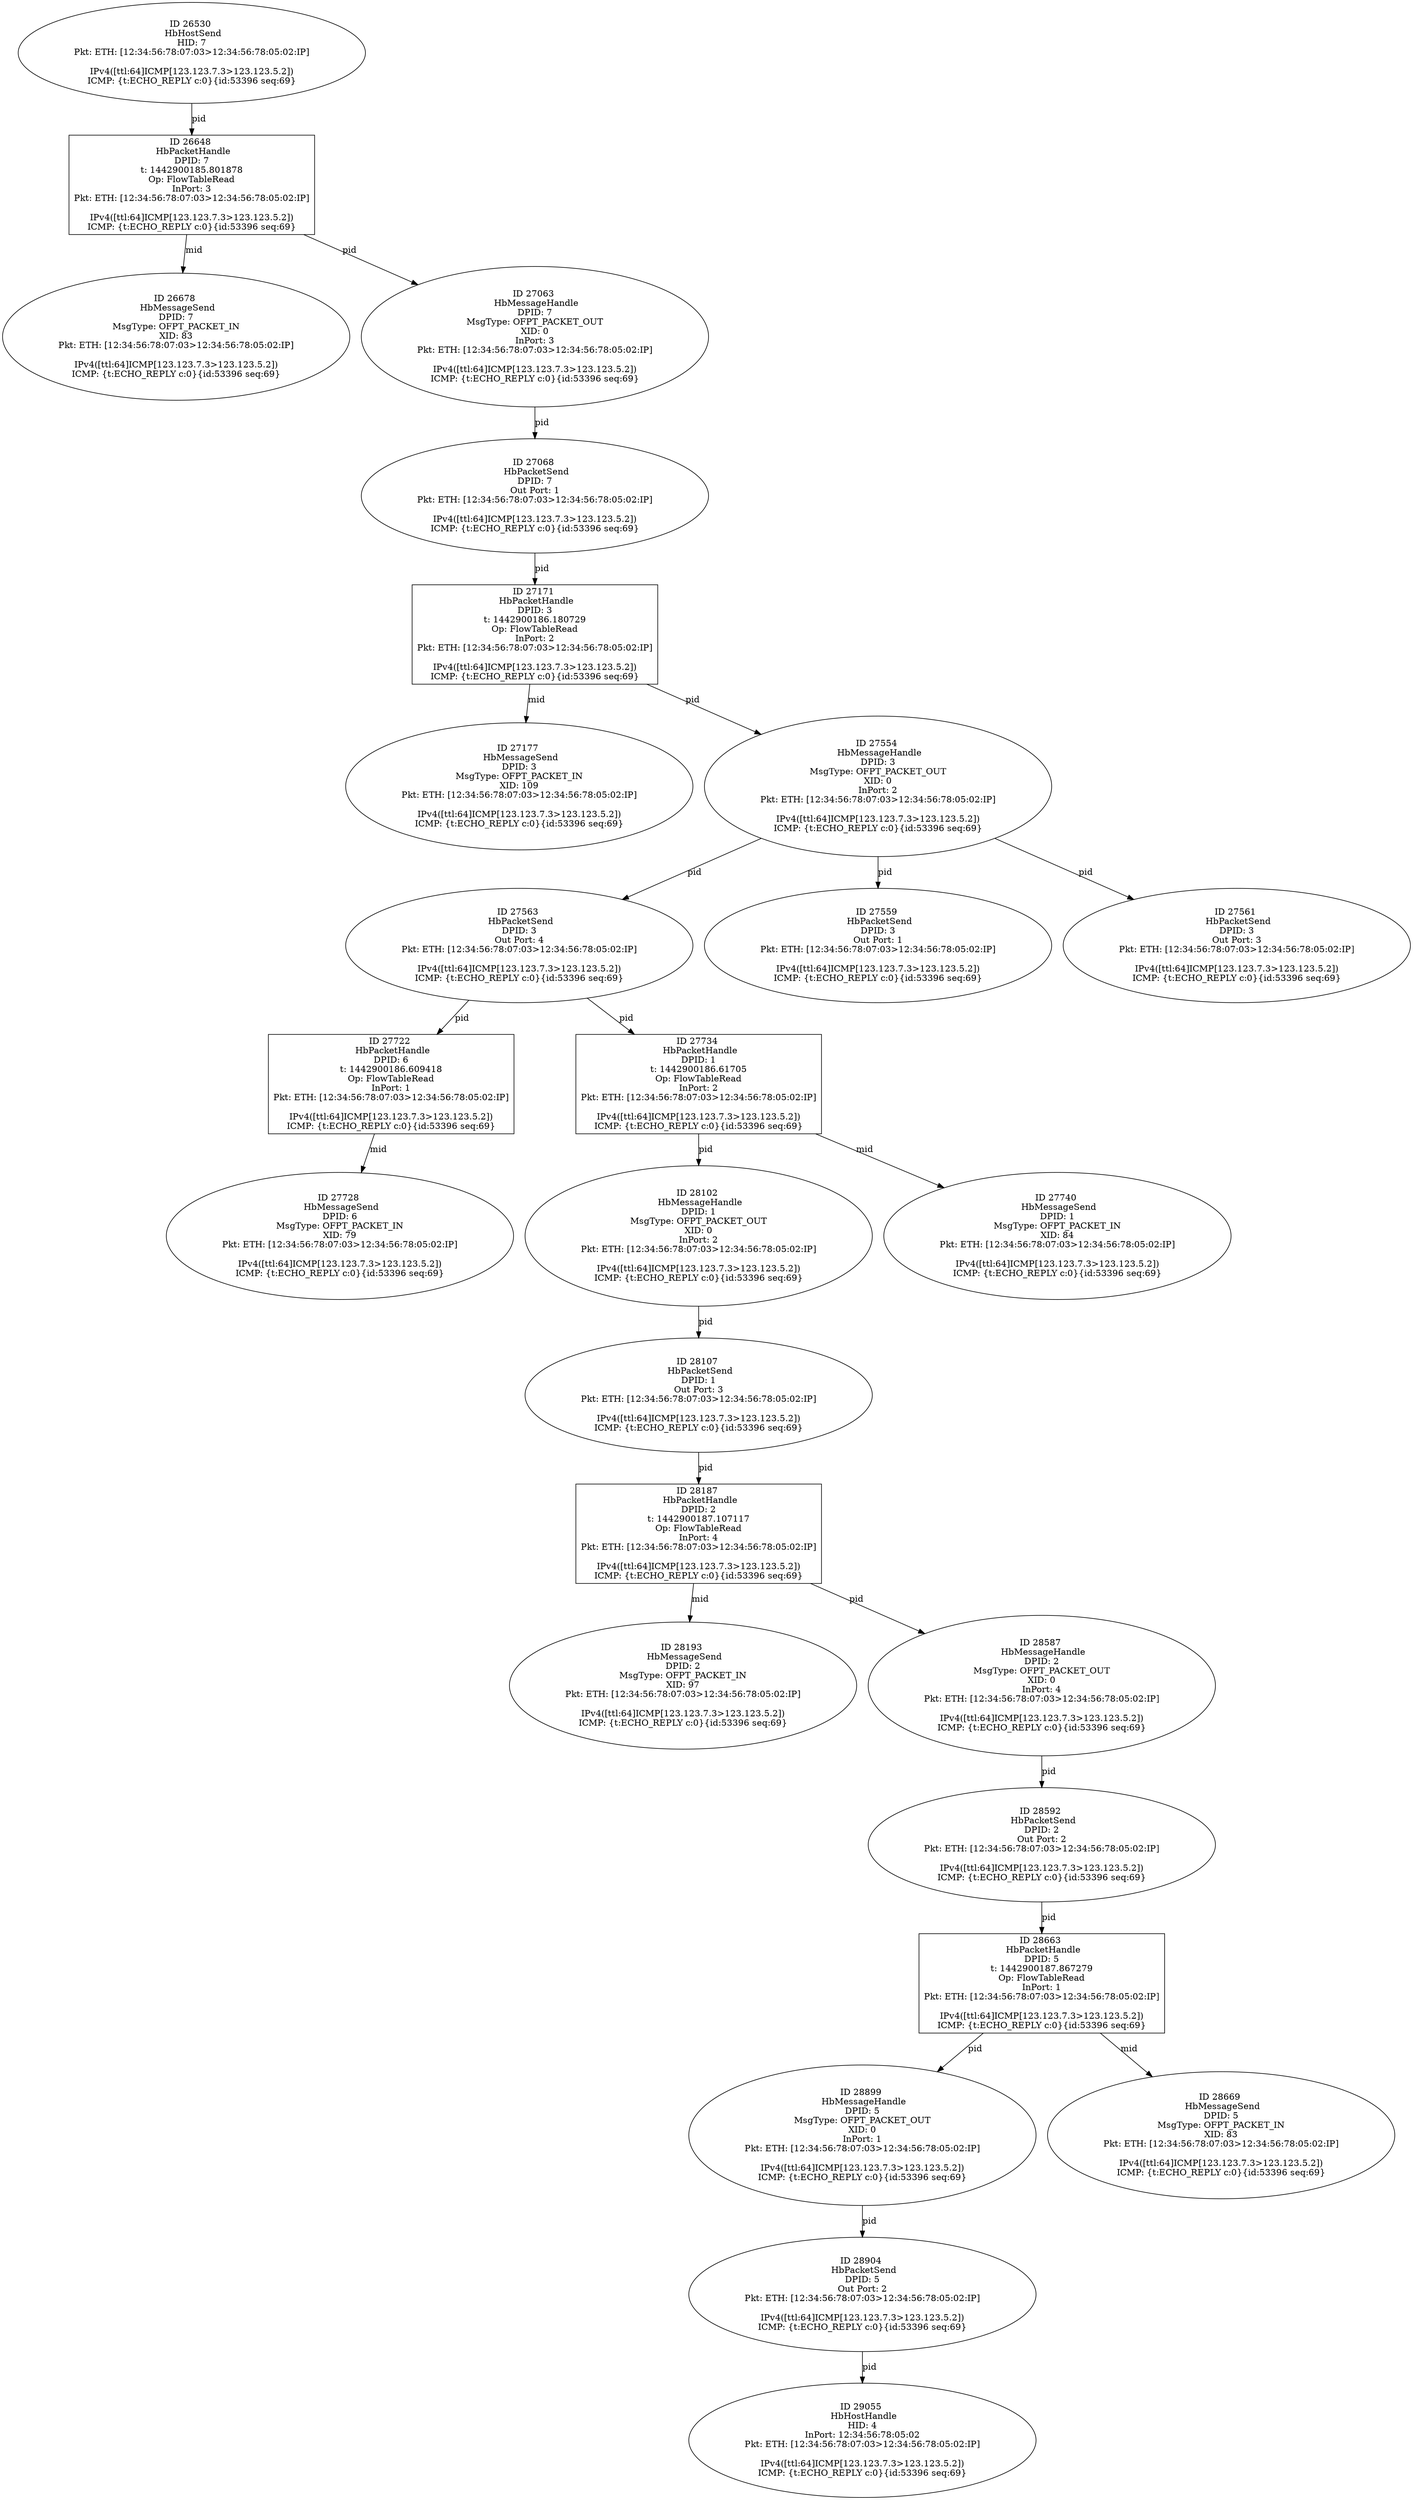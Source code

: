 strict digraph G {
27563 [shape=oval, event=<hb_events.HbPacketSend object at 0x10da3eb90>, label="ID 27563 
 HbPacketSend
DPID: 3
Out Port: 4
Pkt: ETH: [12:34:56:78:07:03>12:34:56:78:05:02:IP]

IPv4([ttl:64]ICMP[123.123.7.3>123.123.5.2])
ICMP: {t:ECHO_REPLY c:0}{id:53396 seq:69}"];
26648 [shape=box, event=<hb_events.HbPacketHandle object at 0x10d8d9bd0>, label="ID 26648 
 HbPacketHandle
DPID: 7
t: 1442900185.801878
Op: FlowTableRead
InPort: 3
Pkt: ETH: [12:34:56:78:07:03>12:34:56:78:05:02:IP]

IPv4([ttl:64]ICMP[123.123.7.3>123.123.5.2])
ICMP: {t:ECHO_REPLY c:0}{id:53396 seq:69}"];
28187 [shape=box, event=<hb_events.HbPacketHandle object at 0x10db96710>, label="ID 28187 
 HbPacketHandle
DPID: 2
t: 1442900187.107117
Op: FlowTableRead
InPort: 4
Pkt: ETH: [12:34:56:78:07:03>12:34:56:78:05:02:IP]

IPv4([ttl:64]ICMP[123.123.7.3>123.123.5.2])
ICMP: {t:ECHO_REPLY c:0}{id:53396 seq:69}"];
28193 [shape=oval, event=<hb_events.HbMessageSend object at 0x10db96d10>, label="ID 28193 
 HbMessageSend
DPID: 2
MsgType: OFPT_PACKET_IN
XID: 97
Pkt: ETH: [12:34:56:78:07:03>12:34:56:78:05:02:IP]

IPv4([ttl:64]ICMP[123.123.7.3>123.123.5.2])
ICMP: {t:ECHO_REPLY c:0}{id:53396 seq:69}"];
26530 [shape=oval, event=<hb_events.HbHostSend object at 0x10d8b1d50>, label="ID 26530 
 HbHostSend
HID: 7
Pkt: ETH: [12:34:56:78:07:03>12:34:56:78:05:02:IP]

IPv4([ttl:64]ICMP[123.123.7.3>123.123.5.2])
ICMP: {t:ECHO_REPLY c:0}{id:53396 seq:69}"];
27171 [shape=box, event=<hb_events.HbPacketHandle object at 0x10d99ec10>, label="ID 27171 
 HbPacketHandle
DPID: 3
t: 1442900186.180729
Op: FlowTableRead
InPort: 2
Pkt: ETH: [12:34:56:78:07:03>12:34:56:78:05:02:IP]

IPv4([ttl:64]ICMP[123.123.7.3>123.123.5.2])
ICMP: {t:ECHO_REPLY c:0}{id:53396 seq:69}"];
27559 [shape=oval, event=<hb_events.HbPacketSend object at 0x10da3e710>, label="ID 27559 
 HbPacketSend
DPID: 3
Out Port: 1
Pkt: ETH: [12:34:56:78:07:03>12:34:56:78:05:02:IP]

IPv4([ttl:64]ICMP[123.123.7.3>123.123.5.2])
ICMP: {t:ECHO_REPLY c:0}{id:53396 seq:69}"];
27177 [shape=oval, event=<hb_events.HbMessageSend object at 0x10d9a6390>, label="ID 27177 
 HbMessageSend
DPID: 3
MsgType: OFPT_PACKET_IN
XID: 109
Pkt: ETH: [12:34:56:78:07:03>12:34:56:78:05:02:IP]

IPv4([ttl:64]ICMP[123.123.7.3>123.123.5.2])
ICMP: {t:ECHO_REPLY c:0}{id:53396 seq:69}"];
28587 [shape=oval, event=<hb_events.HbMessageHandle object at 0x10dce5490>, label="ID 28587 
 HbMessageHandle
DPID: 2
MsgType: OFPT_PACKET_OUT
XID: 0
InPort: 4
Pkt: ETH: [12:34:56:78:07:03>12:34:56:78:05:02:IP]

IPv4([ttl:64]ICMP[123.123.7.3>123.123.5.2])
ICMP: {t:ECHO_REPLY c:0}{id:53396 seq:69}"];
28592 [shape=oval, event=<hb_events.HbPacketSend object at 0x10dcdd550>, label="ID 28592 
 HbPacketSend
DPID: 2
Out Port: 2
Pkt: ETH: [12:34:56:78:07:03>12:34:56:78:05:02:IP]

IPv4([ttl:64]ICMP[123.123.7.3>123.123.5.2])
ICMP: {t:ECHO_REPLY c:0}{id:53396 seq:69}"];
26678 [shape=oval, event=<hb_events.HbMessageSend object at 0x10d8d7090>, label="ID 26678 
 HbMessageSend
DPID: 7
MsgType: OFPT_PACKET_IN
XID: 83
Pkt: ETH: [12:34:56:78:07:03>12:34:56:78:05:02:IP]

IPv4([ttl:64]ICMP[123.123.7.3>123.123.5.2])
ICMP: {t:ECHO_REPLY c:0}{id:53396 seq:69}"];
27063 [shape=oval, event=<hb_events.HbMessageHandle object at 0x10d973110>, label="ID 27063 
 HbMessageHandle
DPID: 7
MsgType: OFPT_PACKET_OUT
XID: 0
InPort: 3
Pkt: ETH: [12:34:56:78:07:03>12:34:56:78:05:02:IP]

IPv4([ttl:64]ICMP[123.123.7.3>123.123.5.2])
ICMP: {t:ECHO_REPLY c:0}{id:53396 seq:69}"];
27068 [shape=oval, event=<hb_events.HbPacketSend object at 0x10d979210>, label="ID 27068 
 HbPacketSend
DPID: 7
Out Port: 1
Pkt: ETH: [12:34:56:78:07:03>12:34:56:78:05:02:IP]

IPv4([ttl:64]ICMP[123.123.7.3>123.123.5.2])
ICMP: {t:ECHO_REPLY c:0}{id:53396 seq:69}"];
28102 [shape=oval, event=<hb_events.HbMessageHandle object at 0x10db75090>, label="ID 28102 
 HbMessageHandle
DPID: 1
MsgType: OFPT_PACKET_OUT
XID: 0
InPort: 2
Pkt: ETH: [12:34:56:78:07:03>12:34:56:78:05:02:IP]

IPv4([ttl:64]ICMP[123.123.7.3>123.123.5.2])
ICMP: {t:ECHO_REPLY c:0}{id:53396 seq:69}"];
27722 [shape=box, event=<hb_events.HbPacketHandle object at 0x10da7bf90>, label="ID 27722 
 HbPacketHandle
DPID: 6
t: 1442900186.609418
Op: FlowTableRead
InPort: 1
Pkt: ETH: [12:34:56:78:07:03>12:34:56:78:05:02:IP]

IPv4([ttl:64]ICMP[123.123.7.3>123.123.5.2])
ICMP: {t:ECHO_REPLY c:0}{id:53396 seq:69}"];
28107 [shape=oval, event=<hb_events.HbPacketSend object at 0x10db7b290>, label="ID 28107 
 HbPacketSend
DPID: 1
Out Port: 3
Pkt: ETH: [12:34:56:78:07:03>12:34:56:78:05:02:IP]

IPv4([ttl:64]ICMP[123.123.7.3>123.123.5.2])
ICMP: {t:ECHO_REPLY c:0}{id:53396 seq:69}"];
27554 [shape=oval, event=<hb_events.HbMessageHandle object at 0x10da38e10>, label="ID 27554 
 HbMessageHandle
DPID: 3
MsgType: OFPT_PACKET_OUT
XID: 0
InPort: 2
Pkt: ETH: [12:34:56:78:07:03>12:34:56:78:05:02:IP]

IPv4([ttl:64]ICMP[123.123.7.3>123.123.5.2])
ICMP: {t:ECHO_REPLY c:0}{id:53396 seq:69}"];
27728 [shape=oval, event=<hb_events.HbMessageSend object at 0x10da85e90>, label="ID 27728 
 HbMessageSend
DPID: 6
MsgType: OFPT_PACKET_IN
XID: 79
Pkt: ETH: [12:34:56:78:07:03>12:34:56:78:05:02:IP]

IPv4([ttl:64]ICMP[123.123.7.3>123.123.5.2])
ICMP: {t:ECHO_REPLY c:0}{id:53396 seq:69}"];
27734 [shape=box, event=<hb_events.HbPacketHandle object at 0x10da8c0d0>, label="ID 27734 
 HbPacketHandle
DPID: 1
t: 1442900186.61705
Op: FlowTableRead
InPort: 2
Pkt: ETH: [12:34:56:78:07:03>12:34:56:78:05:02:IP]

IPv4([ttl:64]ICMP[123.123.7.3>123.123.5.2])
ICMP: {t:ECHO_REPLY c:0}{id:53396 seq:69}"];
27740 [shape=oval, event=<hb_events.HbMessageSend object at 0x10da922d0>, label="ID 27740 
 HbMessageSend
DPID: 1
MsgType: OFPT_PACKET_IN
XID: 84
Pkt: ETH: [12:34:56:78:07:03>12:34:56:78:05:02:IP]

IPv4([ttl:64]ICMP[123.123.7.3>123.123.5.2])
ICMP: {t:ECHO_REPLY c:0}{id:53396 seq:69}"];
28899 [shape=oval, event=<hb_events.HbMessageHandle object at 0x10de0f690>, label="ID 28899 
 HbMessageHandle
DPID: 5
MsgType: OFPT_PACKET_OUT
XID: 0
InPort: 1
Pkt: ETH: [12:34:56:78:07:03>12:34:56:78:05:02:IP]

IPv4([ttl:64]ICMP[123.123.7.3>123.123.5.2])
ICMP: {t:ECHO_REPLY c:0}{id:53396 seq:69}"];
28904 [shape=oval, event=<hb_events.HbPacketSend object at 0x10de0fc10>, label="ID 28904 
 HbPacketSend
DPID: 5
Out Port: 2
Pkt: ETH: [12:34:56:78:07:03>12:34:56:78:05:02:IP]

IPv4([ttl:64]ICMP[123.123.7.3>123.123.5.2])
ICMP: {t:ECHO_REPLY c:0}{id:53396 seq:69}"];
28663 [shape=box, event=<hb_events.HbPacketHandle object at 0x10dd2ead0>, label="ID 28663 
 HbPacketHandle
DPID: 5
t: 1442900187.867279
Op: FlowTableRead
InPort: 1
Pkt: ETH: [12:34:56:78:07:03>12:34:56:78:05:02:IP]

IPv4([ttl:64]ICMP[123.123.7.3>123.123.5.2])
ICMP: {t:ECHO_REPLY c:0}{id:53396 seq:69}"];
27561 [shape=oval, event=<hb_events.HbPacketSend object at 0x10da3e950>, label="ID 27561 
 HbPacketSend
DPID: 3
Out Port: 3
Pkt: ETH: [12:34:56:78:07:03>12:34:56:78:05:02:IP]

IPv4([ttl:64]ICMP[123.123.7.3>123.123.5.2])
ICMP: {t:ECHO_REPLY c:0}{id:53396 seq:69}"];
28669 [shape=oval, event=<hb_events.HbMessageSend object at 0x10dd33110>, label="ID 28669 
 HbMessageSend
DPID: 5
MsgType: OFPT_PACKET_IN
XID: 83
Pkt: ETH: [12:34:56:78:07:03>12:34:56:78:05:02:IP]

IPv4([ttl:64]ICMP[123.123.7.3>123.123.5.2])
ICMP: {t:ECHO_REPLY c:0}{id:53396 seq:69}"];
29055 [shape=oval, event=<hb_events.HbHostHandle object at 0x10de9c350>, label="ID 29055 
 HbHostHandle
HID: 4
InPort: 12:34:56:78:05:02
Pkt: ETH: [12:34:56:78:07:03>12:34:56:78:05:02:IP]

IPv4([ttl:64]ICMP[123.123.7.3>123.123.5.2])
ICMP: {t:ECHO_REPLY c:0}{id:53396 seq:69}"];
28587 -> 28592  [rel=pid, label=pid];
26648 -> 26678  [rel=mid, label=mid];
26648 -> 27063  [rel=pid, label=pid];
28187 -> 28193  [rel=mid, label=mid];
28187 -> 28587  [rel=pid, label=pid];
26530 -> 26648  [rel=pid, label=pid];
27171 -> 27177  [rel=mid, label=mid];
27171 -> 27554  [rel=pid, label=pid];
27563 -> 27722  [rel=pid, label=pid];
27563 -> 27734  [rel=pid, label=pid];
28592 -> 28663  [rel=pid, label=pid];
27063 -> 27068  [rel=pid, label=pid];
27068 -> 27171  [rel=pid, label=pid];
28102 -> 28107  [rel=pid, label=pid];
27722 -> 27728  [rel=mid, label=mid];
28107 -> 28187  [rel=pid, label=pid];
27554 -> 27561  [rel=pid, label=pid];
27554 -> 27563  [rel=pid, label=pid];
27554 -> 27559  [rel=pid, label=pid];
27734 -> 27740  [rel=mid, label=mid];
27734 -> 28102  [rel=pid, label=pid];
28899 -> 28904  [rel=pid, label=pid];
28904 -> 29055  [rel=pid, label=pid];
28663 -> 28899  [rel=pid, label=pid];
28663 -> 28669  [rel=mid, label=mid];
}
